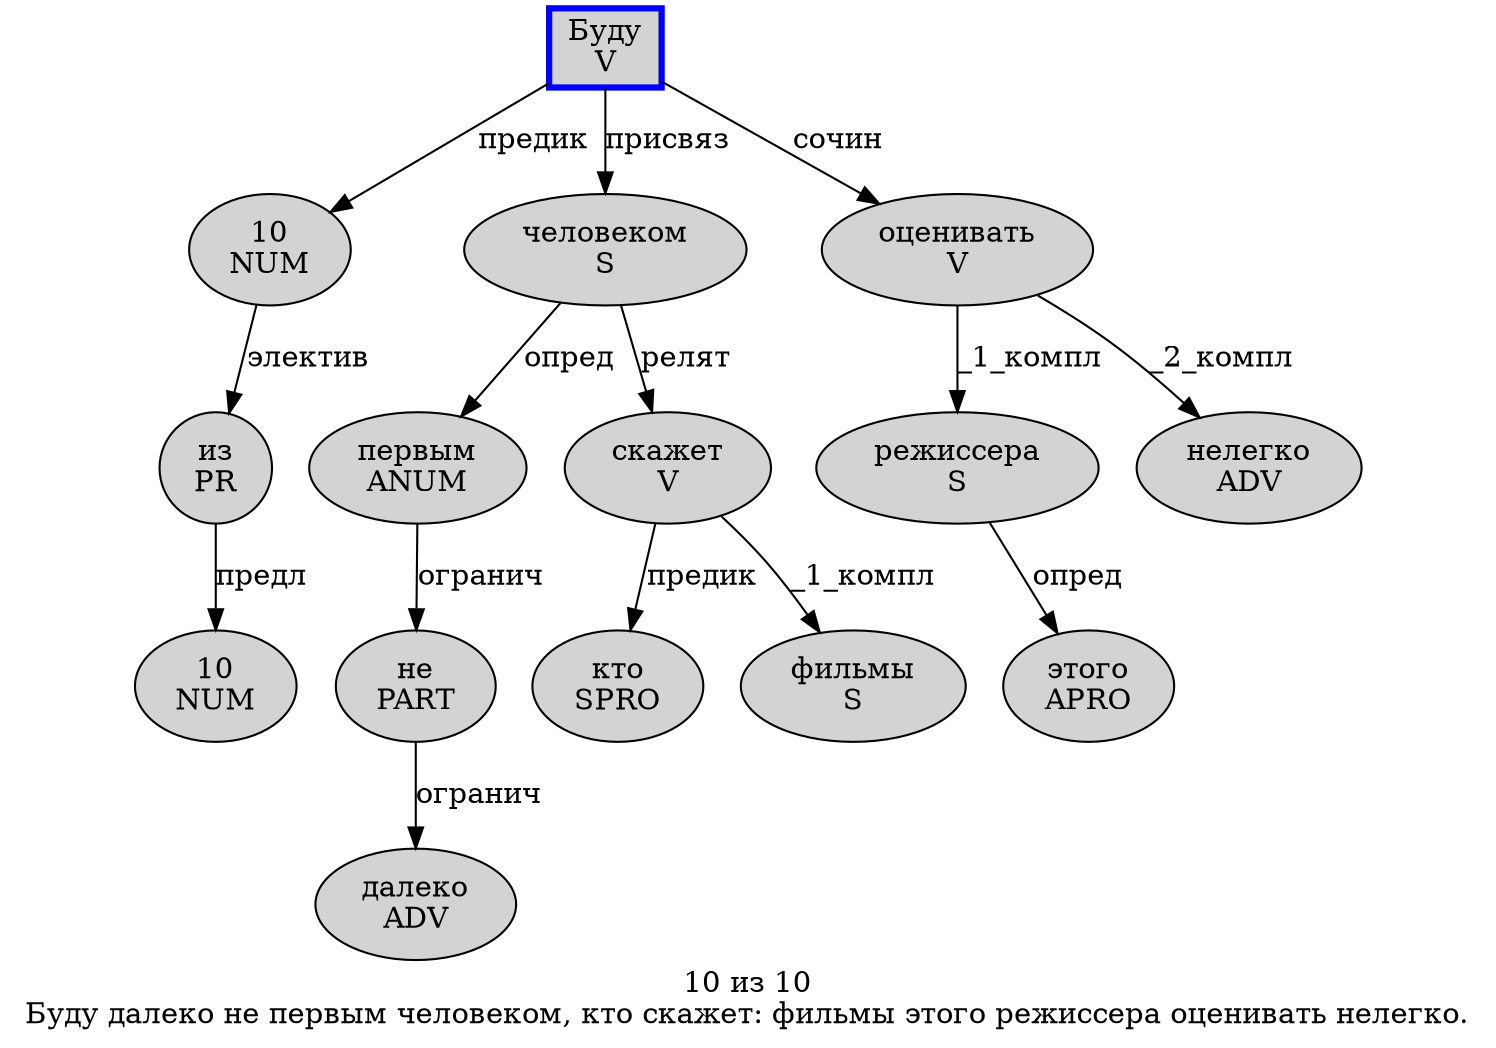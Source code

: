 digraph SENTENCE_597 {
	graph [label="10 из 10
Буду далеко не первым человеком, кто скажет: фильмы этого режиссера оценивать нелегко."]
	node [style=filled]
		0 [label="10
NUM" color="" fillcolor=lightgray penwidth=1 shape=ellipse]
		1 [label="из
PR" color="" fillcolor=lightgray penwidth=1 shape=ellipse]
		2 [label="10
NUM" color="" fillcolor=lightgray penwidth=1 shape=ellipse]
		3 [label="Буду
V" color=blue fillcolor=lightgray penwidth=3 shape=box]
		4 [label="далеко
ADV" color="" fillcolor=lightgray penwidth=1 shape=ellipse]
		5 [label="не
PART" color="" fillcolor=lightgray penwidth=1 shape=ellipse]
		6 [label="первым
ANUM" color="" fillcolor=lightgray penwidth=1 shape=ellipse]
		7 [label="человеком
S" color="" fillcolor=lightgray penwidth=1 shape=ellipse]
		9 [label="кто
SPRO" color="" fillcolor=lightgray penwidth=1 shape=ellipse]
		10 [label="скажет
V" color="" fillcolor=lightgray penwidth=1 shape=ellipse]
		12 [label="фильмы
S" color="" fillcolor=lightgray penwidth=1 shape=ellipse]
		13 [label="этого
APRO" color="" fillcolor=lightgray penwidth=1 shape=ellipse]
		14 [label="режиссера
S" color="" fillcolor=lightgray penwidth=1 shape=ellipse]
		15 [label="оценивать
V" color="" fillcolor=lightgray penwidth=1 shape=ellipse]
		16 [label="нелегко
ADV" color="" fillcolor=lightgray penwidth=1 shape=ellipse]
			1 -> 2 [label="предл"]
			10 -> 9 [label="предик"]
			10 -> 12 [label="_1_компл"]
			5 -> 4 [label="огранич"]
			6 -> 5 [label="огранич"]
			15 -> 14 [label="_1_компл"]
			15 -> 16 [label="_2_компл"]
			14 -> 13 [label="опред"]
			7 -> 6 [label="опред"]
			7 -> 10 [label="релят"]
			0 -> 1 [label="электив"]
			3 -> 0 [label="предик"]
			3 -> 7 [label="присвяз"]
			3 -> 15 [label="сочин"]
}